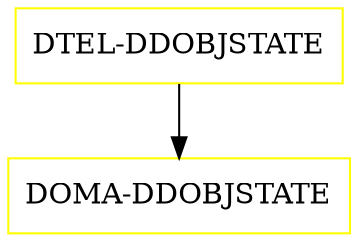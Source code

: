 digraph G {
  "DTEL-DDOBJSTATE" [shape=box,color=yellow];
  "DOMA-DDOBJSTATE" [shape=box,color=yellow,URL="./DOMA_DDOBJSTATE.html"];
  "DTEL-DDOBJSTATE" -> "DOMA-DDOBJSTATE";
}
